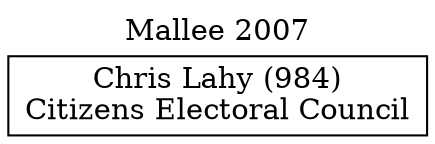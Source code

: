 // House preference flow
digraph "Chris Lahy (984)_Mallee_2007" {
	graph [label="Mallee 2007" labelloc=t mclimit=10]
	node [shape=box]
	"Chris Lahy (984)" [label="Chris Lahy (984)
Citizens Electoral Council"]
}
